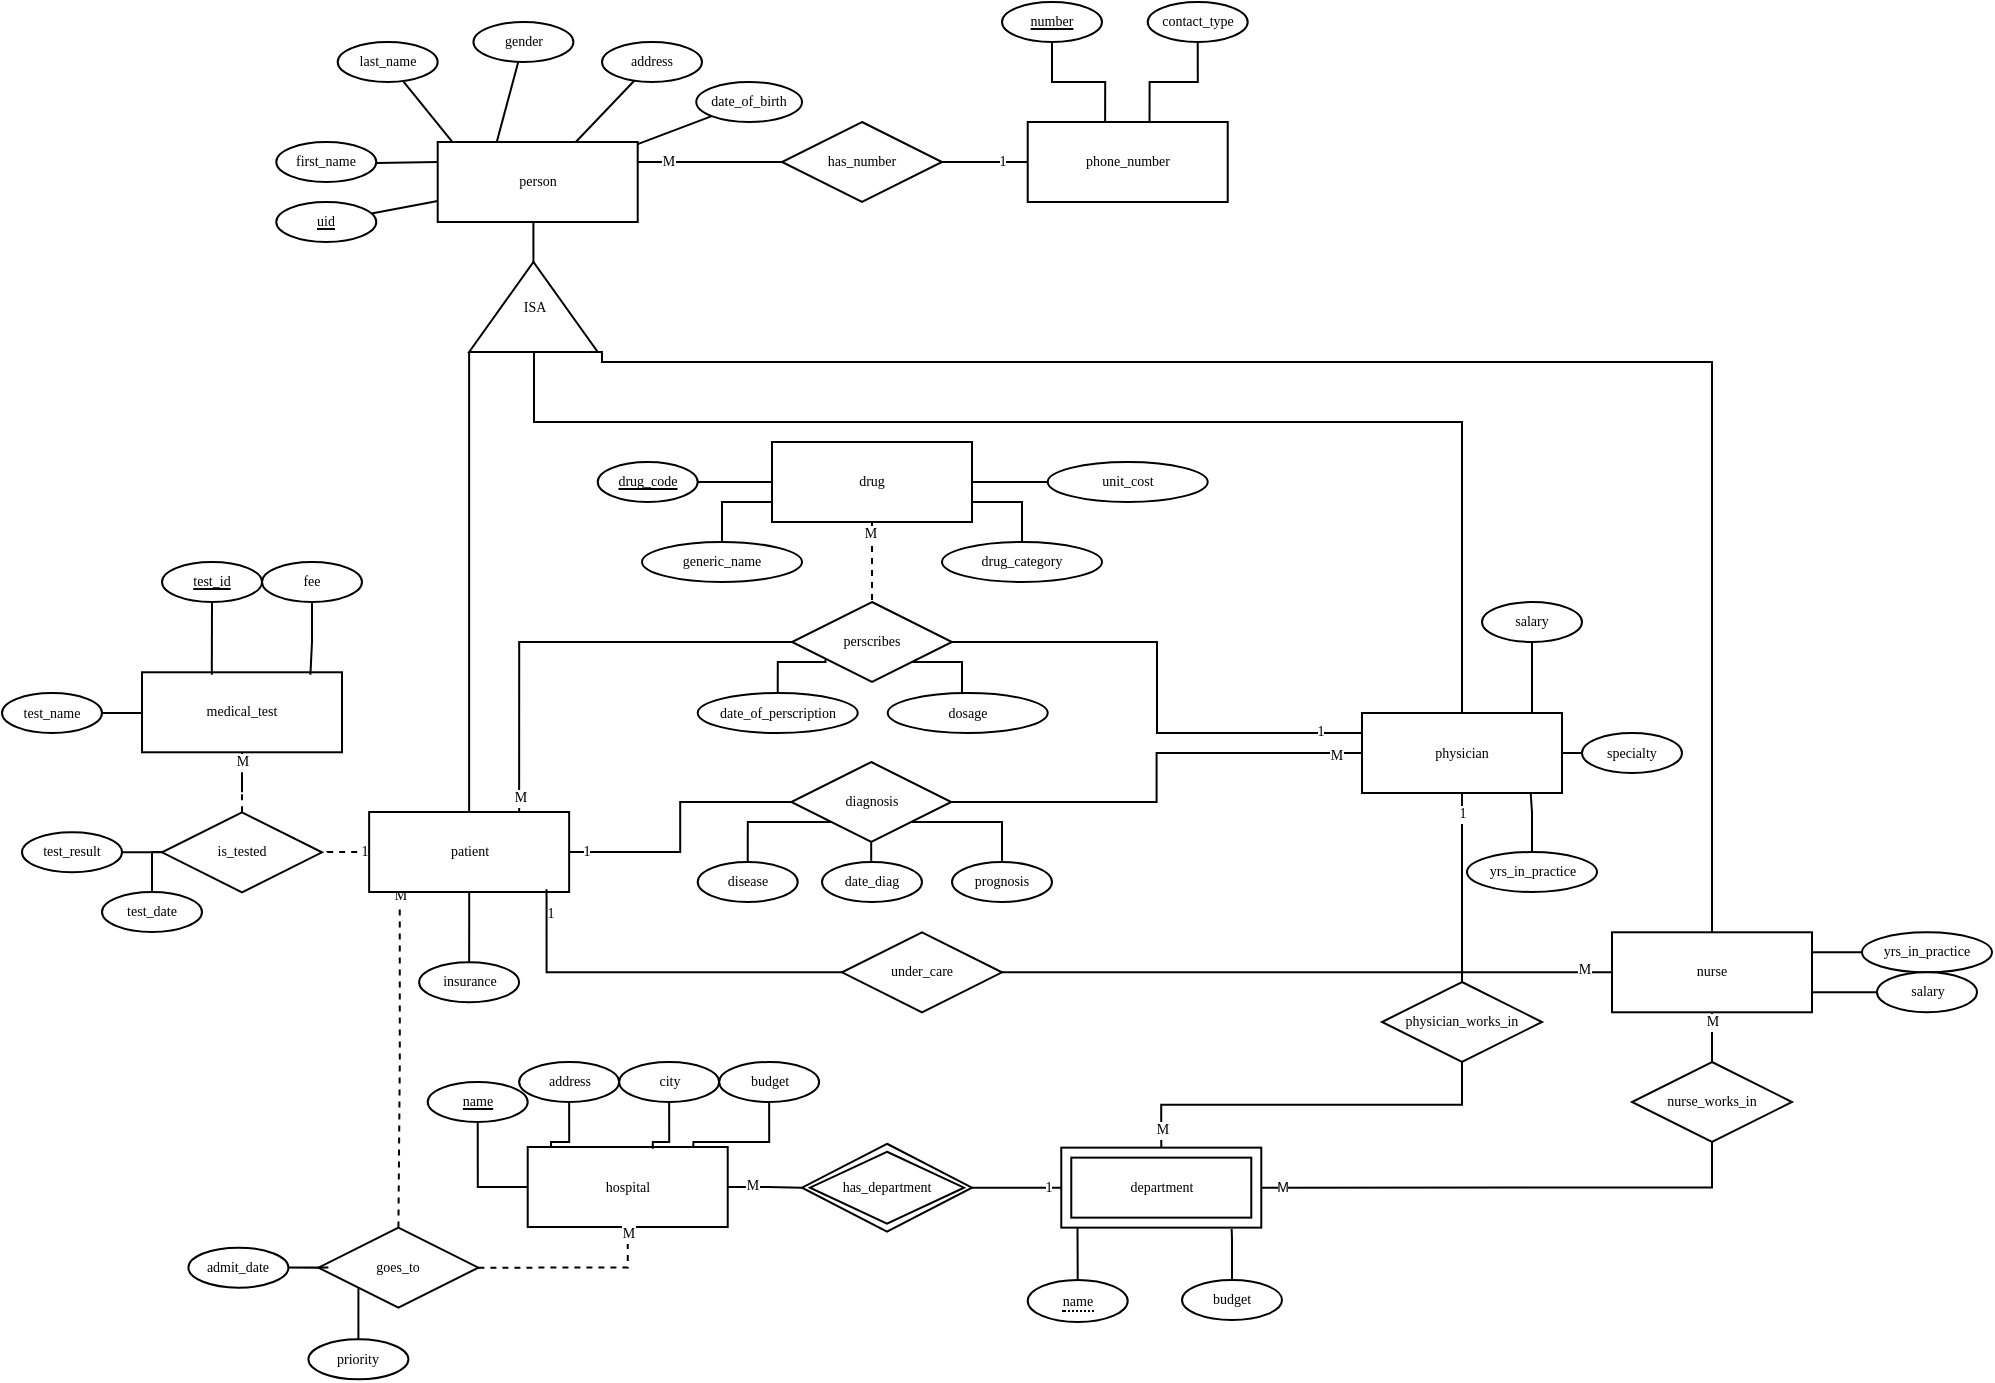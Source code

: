 <mxfile version="26.0.11">
  <diagram name="Page-1" id="0XYR_GX21Qhjts9TqkyV">
    <mxGraphModel dx="710" dy="504" grid="1" gridSize="10" guides="1" tooltips="1" connect="1" arrows="1" fold="1" page="1" pageScale="1" pageWidth="850" pageHeight="1100" math="0" shadow="0">
      <root>
        <mxCell id="0" />
        <mxCell id="1" parent="0" />
        <mxCell id="vOTe-QLmusaoE5qEw0vW-58" style="shape=connector;rounded=0;orthogonalLoop=1;jettySize=auto;html=1;strokeColor=default;align=center;verticalAlign=top;fontFamily=Verdana;fontSize=7;fontColor=default;labelBackgroundColor=default;startFill=0;endArrow=none;" parent="1" source="vOTe-QLmusaoE5qEw0vW-36" target="vOTe-QLmusaoE5qEw0vW-57" edge="1">
          <mxGeometry relative="1" as="geometry" />
        </mxCell>
        <mxCell id="vOTe-QLmusaoE5qEw0vW-36" value="person" style="whiteSpace=wrap;html=1;align=center;fontFamily=Verdana;fontSize=7;fontColor=default;labelBackgroundColor=default;" parent="1" vertex="1">
          <mxGeometry x="317.85" y="200" width="100" height="40" as="geometry" />
        </mxCell>
        <mxCell id="vOTe-QLmusaoE5qEw0vW-79" style="edgeStyle=orthogonalEdgeStyle;shape=connector;rounded=0;orthogonalLoop=1;jettySize=auto;html=1;strokeColor=default;align=center;verticalAlign=top;fontFamily=Verdana;fontSize=7;fontColor=default;labelBackgroundColor=default;startFill=0;endArrow=none;" parent="1" source="vOTe-QLmusaoE5qEw0vW-38" target="vOTe-QLmusaoE5qEw0vW-78" edge="1">
          <mxGeometry relative="1" as="geometry" />
        </mxCell>
        <mxCell id="9Wn79j_09oTSSWoXO-Nu-41" style="edgeStyle=orthogonalEdgeStyle;shape=connector;rounded=0;orthogonalLoop=1;jettySize=auto;html=1;exitX=0.153;exitY=0.918;exitDx=0;exitDy=0;strokeColor=default;align=center;verticalAlign=top;fontFamily=Verdana;fontSize=7;fontColor=default;labelBackgroundColor=default;startFill=0;endArrow=none;entryX=0.5;entryY=0;entryDx=0;entryDy=0;dashed=1;exitPerimeter=0;" parent="1" source="vOTe-QLmusaoE5qEw0vW-38" target="9Wn79j_09oTSSWoXO-Nu-43" edge="1">
          <mxGeometry relative="1" as="geometry">
            <mxPoint x="221.07" y="761.0" as="targetPoint" />
          </mxGeometry>
        </mxCell>
        <mxCell id="9Wn79j_09oTSSWoXO-Nu-50" value="M" style="edgeLabel;html=1;align=center;verticalAlign=middle;resizable=0;points=[];fontFamily=Verdana;fontSize=7;fontColor=default;labelBackgroundColor=default;" parent="9Wn79j_09oTSSWoXO-Nu-41" vertex="1" connectable="0">
          <mxGeometry x="-0.935" relative="1" as="geometry">
            <mxPoint as="offset" />
          </mxGeometry>
        </mxCell>
        <mxCell id="9Wn79j_09oTSSWoXO-Nu-54" style="edgeStyle=orthogonalEdgeStyle;shape=connector;rounded=0;orthogonalLoop=1;jettySize=auto;html=1;entryX=0;entryY=0.5;entryDx=0;entryDy=0;strokeColor=default;align=center;verticalAlign=top;fontFamily=Verdana;fontSize=7;fontColor=default;labelBackgroundColor=default;startFill=0;endArrow=none;" parent="1" source="vOTe-QLmusaoE5qEw0vW-38" target="9Wn79j_09oTSSWoXO-Nu-53" edge="1">
          <mxGeometry relative="1" as="geometry" />
        </mxCell>
        <mxCell id="9Wn79j_09oTSSWoXO-Nu-57" value="1" style="edgeLabel;html=1;align=center;verticalAlign=middle;resizable=0;points=[];fontFamily=Verdana;fontSize=7;fontColor=default;labelBackgroundColor=default;" parent="9Wn79j_09oTSSWoXO-Nu-54" vertex="1" connectable="0">
          <mxGeometry x="-0.877" relative="1" as="geometry">
            <mxPoint as="offset" />
          </mxGeometry>
        </mxCell>
        <mxCell id="deMmKMZbdTNqM2CD1op9-8" style="edgeStyle=orthogonalEdgeStyle;shape=connector;rounded=0;orthogonalLoop=1;jettySize=auto;html=1;exitX=0;exitY=0.5;exitDx=0;exitDy=0;strokeColor=default;align=center;verticalAlign=top;fontFamily=Verdana;fontSize=7;fontColor=default;labelBackgroundColor=default;startFill=0;endArrow=none;entryX=1.032;entryY=0.525;entryDx=0;entryDy=0;entryPerimeter=0;dashed=1;" parent="1" source="vOTe-QLmusaoE5qEw0vW-38" target="deMmKMZbdTNqM2CD1op9-9" edge="1">
          <mxGeometry relative="1" as="geometry">
            <mxPoint x="106.07" y="454.905" as="targetPoint" />
          </mxGeometry>
        </mxCell>
        <mxCell id="deMmKMZbdTNqM2CD1op9-12" value="1" style="edgeLabel;html=1;align=center;verticalAlign=middle;resizable=0;points=[];fontFamily=Verdana;fontSize=7;fontColor=default;labelBackgroundColor=default;" parent="deMmKMZbdTNqM2CD1op9-8" vertex="1" connectable="0">
          <mxGeometry x="-0.772" relative="1" as="geometry">
            <mxPoint as="offset" />
          </mxGeometry>
        </mxCell>
        <mxCell id="deMmKMZbdTNqM2CD1op9-21" style="edgeStyle=orthogonalEdgeStyle;shape=connector;rounded=0;orthogonalLoop=1;jettySize=auto;html=1;exitX=0.75;exitY=0;exitDx=0;exitDy=0;entryX=0;entryY=0.5;entryDx=0;entryDy=0;strokeColor=default;align=center;verticalAlign=top;fontFamily=Verdana;fontSize=7;fontColor=default;labelBackgroundColor=default;startFill=0;endArrow=none;" parent="1" source="vOTe-QLmusaoE5qEw0vW-38" target="deMmKMZbdTNqM2CD1op9-19" edge="1">
          <mxGeometry relative="1" as="geometry" />
        </mxCell>
        <mxCell id="deMmKMZbdTNqM2CD1op9-22" value="M" style="edgeLabel;html=1;align=center;verticalAlign=middle;resizable=0;points=[];fontFamily=Verdana;fontSize=7;fontColor=default;labelBackgroundColor=default;" parent="deMmKMZbdTNqM2CD1op9-21" vertex="1" connectable="0">
          <mxGeometry x="-0.934" relative="1" as="geometry">
            <mxPoint as="offset" />
          </mxGeometry>
        </mxCell>
        <mxCell id="vOTe-QLmusaoE5qEw0vW-38" value="patient" style="whiteSpace=wrap;html=1;align=center;strokeColor=default;verticalAlign=middle;fontFamily=Verdana;fontSize=7;fontColor=default;labelBackgroundColor=default;fillColor=default;" parent="1" vertex="1">
          <mxGeometry x="283.57" y="535.0" width="100" height="40" as="geometry" />
        </mxCell>
        <mxCell id="9Wn79j_09oTSSWoXO-Nu-33" style="edgeStyle=orthogonalEdgeStyle;shape=connector;rounded=0;orthogonalLoop=1;jettySize=auto;html=1;exitX=0.5;exitY=1;exitDx=0;exitDy=0;strokeColor=default;align=center;verticalAlign=top;fontFamily=Verdana;fontSize=7;fontColor=default;labelBackgroundColor=default;startFill=0;endArrow=none;entryX=0.5;entryY=0;entryDx=0;entryDy=0;" parent="1" source="vOTe-QLmusaoE5qEw0vW-39" target="9Wn79j_09oTSSWoXO-Nu-34" edge="1">
          <mxGeometry relative="1" as="geometry">
            <mxPoint x="882.5" y="530.616" as="targetPoint" />
          </mxGeometry>
        </mxCell>
        <mxCell id="9Wn79j_09oTSSWoXO-Nu-39" value="M" style="edgeLabel;html=1;align=center;verticalAlign=middle;resizable=0;points=[];fontFamily=Verdana;fontSize=7;fontColor=default;labelBackgroundColor=default;" parent="9Wn79j_09oTSSWoXO-Nu-33" vertex="1" connectable="0">
          <mxGeometry x="-0.733" y="2" relative="1" as="geometry">
            <mxPoint x="-2" y="1" as="offset" />
          </mxGeometry>
        </mxCell>
        <mxCell id="vOTe-QLmusaoE5qEw0vW-39" value="nurse" style="whiteSpace=wrap;html=1;align=center;strokeColor=default;verticalAlign=middle;fontFamily=Verdana;fontSize=7;fontColor=default;labelBackgroundColor=default;fillColor=default;" parent="1" vertex="1">
          <mxGeometry x="905" y="595.14" width="100" height="40" as="geometry" />
        </mxCell>
        <mxCell id="vOTe-QLmusaoE5qEw0vW-81" style="edgeStyle=orthogonalEdgeStyle;shape=connector;rounded=0;orthogonalLoop=1;jettySize=auto;html=1;strokeColor=default;align=center;verticalAlign=top;fontFamily=Verdana;fontSize=7;fontColor=default;labelBackgroundColor=default;startFill=0;endArrow=none;" parent="1" source="vOTe-QLmusaoE5qEw0vW-40" target="vOTe-QLmusaoE5qEw0vW-80" edge="1">
          <mxGeometry relative="1" as="geometry" />
        </mxCell>
        <mxCell id="9Wn79j_09oTSSWoXO-Nu-27" style="edgeStyle=orthogonalEdgeStyle;shape=connector;rounded=0;orthogonalLoop=1;jettySize=auto;html=1;entryX=0.5;entryY=0;entryDx=0;entryDy=0;strokeColor=default;align=center;verticalAlign=top;fontFamily=Verdana;fontSize=7;fontColor=default;labelBackgroundColor=default;startFill=0;endArrow=none;" parent="1" source="vOTe-QLmusaoE5qEw0vW-40" target="9Wn79j_09oTSSWoXO-Nu-26" edge="1">
          <mxGeometry relative="1" as="geometry" />
        </mxCell>
        <mxCell id="9Wn79j_09oTSSWoXO-Nu-30" value="1" style="edgeLabel;html=1;align=center;verticalAlign=middle;resizable=0;points=[];fontFamily=Verdana;fontSize=7;fontColor=default;labelBackgroundColor=default;" parent="9Wn79j_09oTSSWoXO-Nu-27" vertex="1" connectable="0">
          <mxGeometry x="-0.726" y="1" relative="1" as="geometry">
            <mxPoint x="-1" y="-3" as="offset" />
          </mxGeometry>
        </mxCell>
        <mxCell id="deMmKMZbdTNqM2CD1op9-20" style="edgeStyle=orthogonalEdgeStyle;shape=connector;rounded=0;orthogonalLoop=1;jettySize=auto;html=1;exitX=0;exitY=0.25;exitDx=0;exitDy=0;entryX=1;entryY=0.5;entryDx=0;entryDy=0;strokeColor=default;align=center;verticalAlign=top;fontFamily=Verdana;fontSize=7;fontColor=default;labelBackgroundColor=default;startFill=0;endArrow=none;" parent="1" source="vOTe-QLmusaoE5qEw0vW-40" target="deMmKMZbdTNqM2CD1op9-19" edge="1">
          <mxGeometry relative="1" as="geometry" />
        </mxCell>
        <mxCell id="deMmKMZbdTNqM2CD1op9-23" value="1" style="edgeLabel;html=1;align=center;verticalAlign=middle;resizable=0;points=[];fontFamily=Verdana;fontSize=7;fontColor=default;labelBackgroundColor=default;" parent="deMmKMZbdTNqM2CD1op9-20" vertex="1" connectable="0">
          <mxGeometry x="-0.833" y="-1" relative="1" as="geometry">
            <mxPoint as="offset" />
          </mxGeometry>
        </mxCell>
        <mxCell id="YlcecKdmRjpHt5p4q1v1-6" style="edgeStyle=orthogonalEdgeStyle;shape=connector;rounded=0;orthogonalLoop=1;jettySize=auto;html=1;exitX=0.75;exitY=0;exitDx=0;exitDy=0;entryX=0.5;entryY=1;entryDx=0;entryDy=0;strokeColor=default;align=center;verticalAlign=top;fontFamily=Verdana;fontSize=7;fontColor=default;labelBackgroundColor=default;startFill=0;endArrow=none;" parent="1" source="vOTe-QLmusaoE5qEw0vW-40" target="vOTe-QLmusaoE5qEw0vW-86" edge="1">
          <mxGeometry relative="1" as="geometry" />
        </mxCell>
        <mxCell id="vOTe-QLmusaoE5qEw0vW-40" value="physician" style="whiteSpace=wrap;html=1;align=center;strokeColor=default;verticalAlign=middle;fontFamily=Verdana;fontSize=7;fontColor=default;labelBackgroundColor=default;fillColor=default;" parent="1" vertex="1">
          <mxGeometry x="780" y="485.5" width="100" height="40" as="geometry" />
        </mxCell>
        <mxCell id="vOTe-QLmusaoE5qEw0vW-41" value="ISA" style="verticalLabelPosition=middle;verticalAlign=middle;html=1;shape=mxgraph.basic.acute_triangle;dx=0.5;strokeColor=default;align=center;fontFamily=Verdana;fontSize=7;fontColor=default;labelBackgroundColor=default;fillColor=default;labelPosition=center;" parent="1" vertex="1">
          <mxGeometry x="333.57" y="260" width="64.29" height="45" as="geometry" />
        </mxCell>
        <mxCell id="vOTe-QLmusaoE5qEw0vW-42" style="edgeStyle=orthogonalEdgeStyle;shape=connector;rounded=0;orthogonalLoop=1;jettySize=auto;html=1;exitX=0.5;exitY=0;exitDx=0;exitDy=0;entryX=1;entryY=1;entryDx=0;entryDy=0;entryPerimeter=0;strokeColor=default;align=center;verticalAlign=top;fontFamily=Verdana;fontSize=7;fontColor=default;labelBackgroundColor=default;startFill=0;endArrow=none;" parent="1" source="vOTe-QLmusaoE5qEw0vW-39" target="vOTe-QLmusaoE5qEw0vW-41" edge="1">
          <mxGeometry relative="1" as="geometry">
            <Array as="points">
              <mxPoint x="955" y="310" />
              <mxPoint x="400" y="310" />
              <mxPoint x="400" y="305" />
            </Array>
          </mxGeometry>
        </mxCell>
        <mxCell id="vOTe-QLmusaoE5qEw0vW-43" style="edgeStyle=orthogonalEdgeStyle;shape=connector;rounded=0;orthogonalLoop=1;jettySize=auto;html=1;exitX=0.5;exitY=0;exitDx=0;exitDy=0;strokeColor=default;align=center;verticalAlign=top;fontFamily=Verdana;fontSize=7;fontColor=default;labelBackgroundColor=default;startFill=0;endArrow=none;entryX=0;entryY=1;entryDx=0;entryDy=0;entryPerimeter=0;" parent="1" source="vOTe-QLmusaoE5qEw0vW-38" target="vOTe-QLmusaoE5qEw0vW-41" edge="1">
          <mxGeometry relative="1" as="geometry" />
        </mxCell>
        <mxCell id="vOTe-QLmusaoE5qEw0vW-44" style="edgeStyle=orthogonalEdgeStyle;shape=connector;rounded=0;orthogonalLoop=1;jettySize=auto;html=1;exitX=0.5;exitY=0;exitDx=0;exitDy=0;entryX=0.5;entryY=1;entryDx=0;entryDy=0;entryPerimeter=0;strokeColor=default;align=center;verticalAlign=top;fontFamily=Verdana;fontSize=7;fontColor=default;labelBackgroundColor=default;startFill=0;endArrow=none;" parent="1" source="vOTe-QLmusaoE5qEw0vW-40" target="vOTe-QLmusaoE5qEw0vW-41" edge="1">
          <mxGeometry relative="1" as="geometry">
            <Array as="points">
              <mxPoint x="830" y="340" />
              <mxPoint x="366" y="340" />
              <mxPoint x="366" y="305" />
            </Array>
          </mxGeometry>
        </mxCell>
        <mxCell id="vOTe-QLmusaoE5qEw0vW-45" style="edgeStyle=orthogonalEdgeStyle;shape=connector;rounded=0;orthogonalLoop=1;jettySize=auto;html=1;exitX=0.5;exitY=1;exitDx=0;exitDy=0;entryX=0;entryY=0;entryDx=32.145;entryDy=0;entryPerimeter=0;strokeColor=default;align=center;verticalAlign=top;fontFamily=Verdana;fontSize=7;fontColor=default;labelBackgroundColor=default;startFill=0;endArrow=none;" parent="1" source="vOTe-QLmusaoE5qEw0vW-36" target="vOTe-QLmusaoE5qEw0vW-41" edge="1">
          <mxGeometry relative="1" as="geometry" />
        </mxCell>
        <mxCell id="vOTe-QLmusaoE5qEw0vW-49" style="shape=connector;rounded=0;orthogonalLoop=1;jettySize=auto;html=1;strokeColor=default;align=center;verticalAlign=top;fontFamily=Verdana;fontSize=7;fontColor=default;labelBackgroundColor=default;startFill=0;endArrow=none;endSize=6;startSize=6;jumpSize=6;shadow=0;" parent="1" source="vOTe-QLmusaoE5qEw0vW-46" target="vOTe-QLmusaoE5qEw0vW-36" edge="1">
          <mxGeometry relative="1" as="geometry" />
        </mxCell>
        <mxCell id="vOTe-QLmusaoE5qEw0vW-46" value="uid" style="ellipse;whiteSpace=wrap;html=1;align=center;fontStyle=4;strokeColor=default;verticalAlign=middle;fontFamily=Verdana;fontSize=7;fontColor=default;labelBackgroundColor=default;fillColor=default;" parent="1" vertex="1">
          <mxGeometry x="237.14" y="230" width="50" height="20" as="geometry" />
        </mxCell>
        <mxCell id="vOTe-QLmusaoE5qEw0vW-62" style="shape=connector;rounded=0;orthogonalLoop=1;jettySize=auto;html=1;entryX=0;entryY=0.25;entryDx=0;entryDy=0;strokeColor=default;align=center;verticalAlign=top;fontFamily=Verdana;fontSize=7;fontColor=default;labelBackgroundColor=default;startFill=0;endArrow=none;" parent="1" source="vOTe-QLmusaoE5qEw0vW-53" target="vOTe-QLmusaoE5qEw0vW-36" edge="1">
          <mxGeometry relative="1" as="geometry" />
        </mxCell>
        <mxCell id="vOTe-QLmusaoE5qEw0vW-53" value="first_name" style="ellipse;whiteSpace=wrap;html=1;align=center;strokeColor=default;verticalAlign=middle;fontFamily=Verdana;fontSize=7;fontColor=default;labelBackgroundColor=default;fillColor=default;" parent="1" vertex="1">
          <mxGeometry x="237.14" y="200" width="50" height="20" as="geometry" />
        </mxCell>
        <mxCell id="vOTe-QLmusaoE5qEw0vW-54" value="last_name&lt;span style=&quot;color: rgba(0, 0, 0, 0); font-family: monospace; font-size: 0px; text-align: start; text-wrap-mode: nowrap; background-color: rgb(251, 251, 251);&quot;&gt;%3CmxGraphModel%3E%3Croot%3E%3CmxCell%20id%3D%220%22%2F%3E%3CmxCell%20id%3D%221%22%20parent%3D%220%22%2F%3E%3CmxCell%20id%3D%222%22%20value%3D%22first_name%22%20style%3D%22ellipse%3BwhiteSpace%3Dwrap%3Bhtml%3D1%3Balign%3Dcenter%3BstrokeColor%3Ddefault%3BverticalAlign%3Dmiddle%3BfontFamily%3DVerdana%3BfontSize%3D7%3BfontColor%3Ddefault%3BlabelBackgroundColor%3Ddefault%3BfillColor%3Ddefault%3B%22%20vertex%3D%221%22%20parent%3D%221%22%3E%3CmxGeometry%20x%3D%22180%22%20y%3D%22210%22%20width%3D%2250%22%20height%3D%2220%22%20as%3D%22geometry%22%2F%3E%3C%2FmxCell%3E%3C%2Froot%3E%3C%2FmxGraphModel%3E&lt;/span&gt;" style="ellipse;whiteSpace=wrap;html=1;align=center;strokeColor=default;verticalAlign=middle;fontFamily=Verdana;fontSize=7;fontColor=default;labelBackgroundColor=default;fillColor=default;" parent="1" vertex="1">
          <mxGeometry x="267.85" y="150" width="50" height="20" as="geometry" />
        </mxCell>
        <mxCell id="vOTe-QLmusaoE5qEw0vW-55" value="gender" style="ellipse;whiteSpace=wrap;html=1;align=center;strokeColor=default;verticalAlign=middle;fontFamily=Verdana;fontSize=7;fontColor=default;labelBackgroundColor=default;fillColor=default;" parent="1" vertex="1">
          <mxGeometry x="335.71" y="140" width="50" height="20" as="geometry" />
        </mxCell>
        <mxCell id="vOTe-QLmusaoE5qEw0vW-59" style="shape=connector;rounded=0;orthogonalLoop=1;jettySize=auto;html=1;strokeColor=default;align=center;verticalAlign=top;fontFamily=Verdana;fontSize=7;fontColor=default;labelBackgroundColor=default;startFill=0;endArrow=none;" parent="1" source="vOTe-QLmusaoE5qEw0vW-56" target="vOTe-QLmusaoE5qEw0vW-36" edge="1">
          <mxGeometry relative="1" as="geometry" />
        </mxCell>
        <mxCell id="vOTe-QLmusaoE5qEw0vW-56" value="address" style="ellipse;whiteSpace=wrap;html=1;align=center;strokeColor=default;verticalAlign=middle;fontFamily=Verdana;fontSize=7;fontColor=default;labelBackgroundColor=default;fillColor=default;" parent="1" vertex="1">
          <mxGeometry x="400" y="150" width="50" height="20" as="geometry" />
        </mxCell>
        <mxCell id="vOTe-QLmusaoE5qEw0vW-57" value="date_of_birth" style="ellipse;whiteSpace=wrap;html=1;align=center;strokeColor=default;verticalAlign=middle;fontFamily=Verdana;fontSize=7;fontColor=default;labelBackgroundColor=default;fillColor=default;" parent="1" vertex="1">
          <mxGeometry x="447.14" y="170" width="52.86" height="20" as="geometry" />
        </mxCell>
        <mxCell id="vOTe-QLmusaoE5qEw0vW-60" style="shape=connector;rounded=0;orthogonalLoop=1;jettySize=auto;html=1;entryX=0.295;entryY=0.004;entryDx=0;entryDy=0;entryPerimeter=0;strokeColor=default;align=center;verticalAlign=top;fontFamily=Verdana;fontSize=7;fontColor=default;labelBackgroundColor=default;startFill=0;endArrow=none;" parent="1" source="vOTe-QLmusaoE5qEw0vW-55" target="vOTe-QLmusaoE5qEw0vW-36" edge="1">
          <mxGeometry relative="1" as="geometry" />
        </mxCell>
        <mxCell id="vOTe-QLmusaoE5qEw0vW-61" style="shape=connector;rounded=0;orthogonalLoop=1;jettySize=auto;html=1;entryX=0.071;entryY=-0.008;entryDx=0;entryDy=0;entryPerimeter=0;strokeColor=default;align=center;verticalAlign=top;fontFamily=Verdana;fontSize=7;fontColor=default;labelBackgroundColor=default;startFill=0;endArrow=none;" parent="1" source="vOTe-QLmusaoE5qEw0vW-54" target="vOTe-QLmusaoE5qEw0vW-36" edge="1">
          <mxGeometry relative="1" as="geometry" />
        </mxCell>
        <mxCell id="vOTe-QLmusaoE5qEw0vW-63" style="edgeStyle=orthogonalEdgeStyle;shape=connector;rounded=0;orthogonalLoop=1;jettySize=auto;html=1;exitX=0.5;exitY=1;exitDx=0;exitDy=0;strokeColor=default;align=center;verticalAlign=top;fontFamily=Verdana;fontSize=7;fontColor=default;labelBackgroundColor=default;startFill=0;endArrow=none;" parent="1" source="vOTe-QLmusaoE5qEw0vW-53" target="vOTe-QLmusaoE5qEw0vW-53" edge="1">
          <mxGeometry relative="1" as="geometry" />
        </mxCell>
        <mxCell id="vOTe-QLmusaoE5qEw0vW-68" style="edgeStyle=orthogonalEdgeStyle;shape=connector;rounded=0;orthogonalLoop=1;jettySize=auto;html=1;entryX=1;entryY=0.25;entryDx=0;entryDy=0;strokeColor=default;align=center;verticalAlign=top;fontFamily=Verdana;fontSize=7;fontColor=default;labelBackgroundColor=default;startFill=0;endArrow=none;exitX=0;exitY=0.5;exitDx=0;exitDy=0;" parent="1" source="9Wn79j_09oTSSWoXO-Nu-76" target="vOTe-QLmusaoE5qEw0vW-36" edge="1">
          <mxGeometry relative="1" as="geometry">
            <mxPoint x="477.14" y="320" as="sourcePoint" />
          </mxGeometry>
        </mxCell>
        <mxCell id="vOTe-QLmusaoE5qEw0vW-70" value="M" style="edgeLabel;html=1;align=center;verticalAlign=middle;resizable=0;points=[];strokeColor=default;fontFamily=Verdana;fontSize=7;fontColor=default;labelBackgroundColor=default;fillColor=default;" parent="vOTe-QLmusaoE5qEw0vW-68" vertex="1" connectable="0">
          <mxGeometry x="0.604" y="-2" relative="1" as="geometry">
            <mxPoint x="1" y="2" as="offset" />
          </mxGeometry>
        </mxCell>
        <mxCell id="vOTe-QLmusaoE5qEw0vW-69" style="edgeStyle=orthogonalEdgeStyle;shape=connector;rounded=0;orthogonalLoop=1;jettySize=auto;html=1;strokeColor=default;align=center;verticalAlign=top;fontFamily=Verdana;fontSize=7;fontColor=default;labelBackgroundColor=default;startFill=0;endArrow=none;exitX=1;exitY=0.5;exitDx=0;exitDy=0;entryX=0;entryY=0.5;entryDx=0;entryDy=0;" parent="1" source="9Wn79j_09oTSSWoXO-Nu-76" target="9Wn79j_09oTSSWoXO-Nu-77" edge="1">
          <mxGeometry relative="1" as="geometry">
            <mxPoint x="542.86" y="220" as="sourcePoint" />
            <mxPoint x="612.86" y="210" as="targetPoint" />
          </mxGeometry>
        </mxCell>
        <mxCell id="vOTe-QLmusaoE5qEw0vW-71" value="1" style="edgeLabel;html=1;align=center;verticalAlign=middle;resizable=0;points=[];strokeColor=default;fontFamily=Verdana;fontSize=7;fontColor=default;labelBackgroundColor=default;fillColor=default;" parent="vOTe-QLmusaoE5qEw0vW-69" vertex="1" connectable="0">
          <mxGeometry x="0.55" y="-2" relative="1" as="geometry">
            <mxPoint x="-3" y="-2" as="offset" />
          </mxGeometry>
        </mxCell>
        <mxCell id="vOTe-QLmusaoE5qEw0vW-75" style="edgeStyle=orthogonalEdgeStyle;shape=connector;rounded=0;orthogonalLoop=1;jettySize=auto;html=1;exitX=0.5;exitY=1;exitDx=0;exitDy=0;entryX=0.387;entryY=0.044;entryDx=0;entryDy=0;entryPerimeter=0;strokeColor=default;align=center;verticalAlign=top;fontFamily=Verdana;fontSize=7;fontColor=default;labelBackgroundColor=default;startFill=0;endArrow=none;" parent="1" source="YlcecKdmRjpHt5p4q1v1-9" target="9Wn79j_09oTSSWoXO-Nu-77" edge="1">
          <mxGeometry relative="1" as="geometry">
            <mxPoint x="650.36" y="186.6" as="targetPoint" />
            <mxPoint x="612.86" y="140" as="sourcePoint" />
          </mxGeometry>
        </mxCell>
        <mxCell id="vOTe-QLmusaoE5qEw0vW-76" value="contact_type" style="ellipse;whiteSpace=wrap;html=1;align=center;strokeColor=default;verticalAlign=middle;fontFamily=Verdana;fontSize=7;fontColor=default;labelBackgroundColor=default;fillColor=default;" parent="1" vertex="1">
          <mxGeometry x="672.86" y="130" width="50" height="20" as="geometry" />
        </mxCell>
        <mxCell id="vOTe-QLmusaoE5qEw0vW-77" style="edgeStyle=orthogonalEdgeStyle;shape=connector;rounded=0;orthogonalLoop=1;jettySize=auto;html=1;entryX=0.609;entryY=0.017;entryDx=0;entryDy=0;entryPerimeter=0;strokeColor=default;align=center;verticalAlign=top;fontFamily=Verdana;fontSize=7;fontColor=default;labelBackgroundColor=default;startFill=0;endArrow=none;" parent="1" source="vOTe-QLmusaoE5qEw0vW-76" target="9Wn79j_09oTSSWoXO-Nu-77" edge="1">
          <mxGeometry relative="1" as="geometry">
            <mxPoint x="673.36" y="186.6" as="targetPoint" />
          </mxGeometry>
        </mxCell>
        <mxCell id="vOTe-QLmusaoE5qEw0vW-78" value="insurance" style="ellipse;whiteSpace=wrap;html=1;align=center;strokeColor=default;verticalAlign=middle;fontFamily=Verdana;fontSize=7;fontColor=default;labelBackgroundColor=default;fillColor=default;" parent="1" vertex="1">
          <mxGeometry x="308.57" y="610.14" width="50" height="20" as="geometry" />
        </mxCell>
        <mxCell id="vOTe-QLmusaoE5qEw0vW-80" value="specialty" style="ellipse;whiteSpace=wrap;html=1;align=center;strokeColor=default;verticalAlign=middle;fontFamily=Verdana;fontSize=7;fontColor=default;labelBackgroundColor=default;fillColor=default;" parent="1" vertex="1">
          <mxGeometry x="890" y="495.5" width="50" height="20" as="geometry" />
        </mxCell>
        <mxCell id="vOTe-QLmusaoE5qEw0vW-82" value="yrs_in_practice" style="ellipse;whiteSpace=wrap;html=1;align=center;strokeColor=default;verticalAlign=middle;fontFamily=Verdana;fontSize=7;fontColor=default;labelBackgroundColor=default;fillColor=default;" parent="1" vertex="1">
          <mxGeometry x="832.5" y="555" width="65" height="20" as="geometry" />
        </mxCell>
        <mxCell id="vOTe-QLmusaoE5qEw0vW-83" style="edgeStyle=orthogonalEdgeStyle;shape=connector;rounded=0;orthogonalLoop=1;jettySize=auto;html=1;entryX=0.843;entryY=0.988;entryDx=0;entryDy=0;entryPerimeter=0;strokeColor=default;align=center;verticalAlign=top;fontFamily=Verdana;fontSize=7;fontColor=default;labelBackgroundColor=default;startFill=0;endArrow=none;" parent="1" source="vOTe-QLmusaoE5qEw0vW-82" target="vOTe-QLmusaoE5qEw0vW-40" edge="1">
          <mxGeometry relative="1" as="geometry" />
        </mxCell>
        <mxCell id="vOTe-QLmusaoE5qEw0vW-84" value="yrs_in_practice" style="ellipse;whiteSpace=wrap;html=1;align=center;strokeColor=default;verticalAlign=middle;fontFamily=Verdana;fontSize=7;fontColor=default;labelBackgroundColor=default;fillColor=default;" parent="1" vertex="1">
          <mxGeometry x="1030" y="595.14" width="65" height="20" as="geometry" />
        </mxCell>
        <mxCell id="vOTe-QLmusaoE5qEw0vW-86" value="salary" style="ellipse;whiteSpace=wrap;html=1;align=center;strokeColor=default;verticalAlign=middle;fontFamily=Verdana;fontSize=7;fontColor=default;labelBackgroundColor=default;fillColor=default;" parent="1" vertex="1">
          <mxGeometry x="840" y="430" width="50" height="20" as="geometry" />
        </mxCell>
        <mxCell id="YlcecKdmRjpHt5p4q1v1-7" style="edgeStyle=orthogonalEdgeStyle;shape=connector;rounded=0;orthogonalLoop=1;jettySize=auto;html=1;entryX=1;entryY=0.75;entryDx=0;entryDy=0;strokeColor=default;align=center;verticalAlign=top;fontFamily=Verdana;fontSize=7;fontColor=default;labelBackgroundColor=default;startFill=0;endArrow=none;" parent="1" source="vOTe-QLmusaoE5qEw0vW-88" target="vOTe-QLmusaoE5qEw0vW-39" edge="1">
          <mxGeometry relative="1" as="geometry" />
        </mxCell>
        <mxCell id="vOTe-QLmusaoE5qEw0vW-88" value="salary" style="ellipse;whiteSpace=wrap;html=1;align=center;strokeColor=default;verticalAlign=middle;fontFamily=Verdana;fontSize=7;fontColor=default;labelBackgroundColor=default;fillColor=default;" parent="1" vertex="1">
          <mxGeometry x="1037.5" y="615.14" width="50" height="20" as="geometry" />
        </mxCell>
        <mxCell id="vOTe-QLmusaoE5qEw0vW-90" value="hospital" style="whiteSpace=wrap;html=1;align=center;strokeColor=default;verticalAlign=middle;fontFamily=Verdana;fontSize=7;fontColor=default;labelBackgroundColor=default;fillColor=default;" parent="1" vertex="1">
          <mxGeometry x="362.86" y="702.5" width="100" height="40" as="geometry" />
        </mxCell>
        <mxCell id="9Wn79j_09oTSSWoXO-Nu-5" style="edgeStyle=orthogonalEdgeStyle;shape=connector;rounded=0;orthogonalLoop=1;jettySize=auto;html=1;entryX=0;entryY=0.5;entryDx=0;entryDy=0;strokeColor=default;align=center;verticalAlign=top;fontFamily=Verdana;fontSize=7;fontColor=default;labelBackgroundColor=default;startFill=0;endArrow=none;" parent="1" source="9Wn79j_09oTSSWoXO-Nu-2" target="vOTe-QLmusaoE5qEw0vW-90" edge="1">
          <mxGeometry relative="1" as="geometry" />
        </mxCell>
        <mxCell id="9Wn79j_09oTSSWoXO-Nu-2" value="name" style="ellipse;whiteSpace=wrap;html=1;align=center;fontStyle=4;strokeColor=default;verticalAlign=middle;fontFamily=Verdana;fontSize=7;fontColor=default;labelBackgroundColor=default;fillColor=default;" parent="1" vertex="1">
          <mxGeometry x="312.86" y="670" width="50" height="20" as="geometry" />
        </mxCell>
        <mxCell id="9Wn79j_09oTSSWoXO-Nu-6" value="address" style="ellipse;whiteSpace=wrap;html=1;align=center;strokeColor=default;verticalAlign=middle;fontFamily=Verdana;fontSize=7;fontColor=default;labelBackgroundColor=default;fillColor=default;" parent="1" vertex="1">
          <mxGeometry x="358.57" y="660" width="50" height="20" as="geometry" />
        </mxCell>
        <mxCell id="9Wn79j_09oTSSWoXO-Nu-10" style="edgeStyle=orthogonalEdgeStyle;shape=connector;rounded=0;orthogonalLoop=1;jettySize=auto;html=1;strokeColor=default;align=center;verticalAlign=top;fontFamily=Verdana;fontSize=7;fontColor=default;labelBackgroundColor=default;startFill=0;endArrow=none;entryX=0.625;entryY=0.022;entryDx=0;entryDy=0;entryPerimeter=0;" parent="1" source="9Wn79j_09oTSSWoXO-Nu-7" target="vOTe-QLmusaoE5qEw0vW-90" edge="1">
          <mxGeometry relative="1" as="geometry">
            <mxPoint x="425" y="700" as="targetPoint" />
          </mxGeometry>
        </mxCell>
        <mxCell id="9Wn79j_09oTSSWoXO-Nu-7" value="city" style="ellipse;whiteSpace=wrap;html=1;align=center;strokeColor=default;verticalAlign=middle;fontFamily=Verdana;fontSize=7;fontColor=default;labelBackgroundColor=default;fillColor=default;" parent="1" vertex="1">
          <mxGeometry x="408.57" y="660" width="50" height="20" as="geometry" />
        </mxCell>
        <mxCell id="9Wn79j_09oTSSWoXO-Nu-8" value="budget" style="ellipse;whiteSpace=wrap;html=1;align=center;strokeColor=default;verticalAlign=middle;fontFamily=Verdana;fontSize=7;fontColor=default;labelBackgroundColor=default;fillColor=default;" parent="1" vertex="1">
          <mxGeometry x="458.57" y="660" width="50" height="20" as="geometry" />
        </mxCell>
        <mxCell id="9Wn79j_09oTSSWoXO-Nu-9" style="edgeStyle=orthogonalEdgeStyle;shape=connector;rounded=0;orthogonalLoop=1;jettySize=auto;html=1;strokeColor=default;align=center;verticalAlign=top;fontFamily=Verdana;fontSize=7;fontColor=default;labelBackgroundColor=default;startFill=0;endArrow=none;entryX=0.116;entryY=0.002;entryDx=0;entryDy=0;entryPerimeter=0;" parent="1" source="9Wn79j_09oTSSWoXO-Nu-6" target="vOTe-QLmusaoE5qEw0vW-90" edge="1">
          <mxGeometry relative="1" as="geometry">
            <mxPoint x="379.64" y="690" as="targetPoint" />
          </mxGeometry>
        </mxCell>
        <mxCell id="9Wn79j_09oTSSWoXO-Nu-11" style="edgeStyle=orthogonalEdgeStyle;shape=connector;rounded=0;orthogonalLoop=1;jettySize=auto;html=1;entryX=0.828;entryY=0.01;entryDx=0;entryDy=0;entryPerimeter=0;strokeColor=default;align=center;verticalAlign=top;fontFamily=Verdana;fontSize=7;fontColor=default;labelBackgroundColor=default;startFill=0;endArrow=none;" parent="1" source="9Wn79j_09oTSSWoXO-Nu-8" target="vOTe-QLmusaoE5qEw0vW-90" edge="1">
          <mxGeometry relative="1" as="geometry" />
        </mxCell>
        <mxCell id="9Wn79j_09oTSSWoXO-Nu-16" style="edgeStyle=orthogonalEdgeStyle;shape=connector;rounded=0;orthogonalLoop=1;jettySize=auto;html=1;entryX=0;entryY=0.5;entryDx=0;entryDy=0;strokeColor=default;align=center;verticalAlign=top;fontFamily=Verdana;fontSize=7;fontColor=default;labelBackgroundColor=default;startFill=0;endArrow=none;exitX=1;exitY=0.5;exitDx=0;exitDy=0;" parent="1" source="YlcecKdmRjpHt5p4q1v1-19" target="9Wn79j_09oTSSWoXO-Nu-75" edge="1">
          <mxGeometry relative="1" as="geometry">
            <mxPoint x="585" y="720.61" as="sourcePoint" />
          </mxGeometry>
        </mxCell>
        <mxCell id="9Wn79j_09oTSSWoXO-Nu-17" value="1" style="edgeLabel;html=1;align=center;verticalAlign=middle;resizable=0;points=[];fontFamily=Verdana;fontSize=7;fontColor=default;labelBackgroundColor=default;" parent="9Wn79j_09oTSSWoXO-Nu-16" vertex="1" connectable="0">
          <mxGeometry x="0.71" relative="1" as="geometry">
            <mxPoint as="offset" />
          </mxGeometry>
        </mxCell>
        <mxCell id="9Wn79j_09oTSSWoXO-Nu-15" style="edgeStyle=orthogonalEdgeStyle;shape=connector;rounded=0;orthogonalLoop=1;jettySize=auto;html=1;entryX=0;entryY=0.5;entryDx=0;entryDy=0;strokeColor=default;align=center;verticalAlign=top;fontFamily=Verdana;fontSize=7;fontColor=default;labelBackgroundColor=default;startFill=0;endArrow=none;" parent="1" source="vOTe-QLmusaoE5qEw0vW-90" target="YlcecKdmRjpHt5p4q1v1-19" edge="1">
          <mxGeometry relative="1" as="geometry">
            <mxPoint x="507.08" y="721.77" as="targetPoint" />
          </mxGeometry>
        </mxCell>
        <mxCell id="9Wn79j_09oTSSWoXO-Nu-18" value="M" style="edgeLabel;html=1;align=center;verticalAlign=middle;resizable=0;points=[];fontFamily=Verdana;fontSize=7;fontColor=default;labelBackgroundColor=default;" parent="9Wn79j_09oTSSWoXO-Nu-15" vertex="1" connectable="0">
          <mxGeometry x="-0.379" y="1" relative="1" as="geometry">
            <mxPoint as="offset" />
          </mxGeometry>
        </mxCell>
        <mxCell id="9Wn79j_09oTSSWoXO-Nu-23" style="edgeStyle=orthogonalEdgeStyle;shape=connector;rounded=0;orthogonalLoop=1;jettySize=auto;html=1;entryX=0.081;entryY=0.96;entryDx=0;entryDy=0;strokeColor=default;align=center;verticalAlign=top;fontFamily=Verdana;fontSize=7;fontColor=default;labelBackgroundColor=default;startFill=0;endArrow=none;exitX=0.5;exitY=0;exitDx=0;exitDy=0;entryPerimeter=0;" parent="1" source="9Wn79j_09oTSSWoXO-Nu-74" target="9Wn79j_09oTSSWoXO-Nu-75" edge="1">
          <mxGeometry relative="1" as="geometry">
            <mxPoint x="629.64" y="658.11" as="sourcePoint" />
          </mxGeometry>
        </mxCell>
        <mxCell id="9Wn79j_09oTSSWoXO-Nu-25" style="edgeStyle=orthogonalEdgeStyle;shape=connector;rounded=0;orthogonalLoop=1;jettySize=auto;html=1;strokeColor=default;align=center;verticalAlign=top;fontFamily=Verdana;fontSize=7;fontColor=default;labelBackgroundColor=default;startFill=0;endArrow=none;entryX=0.852;entryY=1.016;entryDx=0;entryDy=0;entryPerimeter=0;" parent="1" source="9Wn79j_09oTSSWoXO-Nu-24" target="9Wn79j_09oTSSWoXO-Nu-75" edge="1">
          <mxGeometry relative="1" as="geometry" />
        </mxCell>
        <mxCell id="9Wn79j_09oTSSWoXO-Nu-24" value="budget" style="ellipse;whiteSpace=wrap;html=1;align=center;strokeColor=default;verticalAlign=middle;fontFamily=Verdana;fontSize=7;fontColor=default;labelBackgroundColor=default;fillColor=default;" parent="1" vertex="1">
          <mxGeometry x="690" y="769" width="50" height="20" as="geometry" />
        </mxCell>
        <mxCell id="9Wn79j_09oTSSWoXO-Nu-28" style="edgeStyle=orthogonalEdgeStyle;shape=connector;rounded=0;orthogonalLoop=1;jettySize=auto;html=1;entryX=0.5;entryY=0;entryDx=0;entryDy=0;strokeColor=default;align=center;verticalAlign=top;fontFamily=Verdana;fontSize=7;fontColor=default;labelBackgroundColor=default;startFill=0;endArrow=none;exitX=0.5;exitY=1;exitDx=0;exitDy=0;" parent="1" source="9Wn79j_09oTSSWoXO-Nu-26" target="9Wn79j_09oTSSWoXO-Nu-75" edge="1">
          <mxGeometry relative="1" as="geometry" />
        </mxCell>
        <mxCell id="9Wn79j_09oTSSWoXO-Nu-31" value="M" style="edgeLabel;html=1;align=center;verticalAlign=middle;resizable=0;points=[];fontFamily=Verdana;fontSize=7;fontColor=default;labelBackgroundColor=default;" parent="9Wn79j_09oTSSWoXO-Nu-28" vertex="1" connectable="0">
          <mxGeometry x="0.902" y="1" relative="1" as="geometry">
            <mxPoint x="-1" as="offset" />
          </mxGeometry>
        </mxCell>
        <mxCell id="9Wn79j_09oTSSWoXO-Nu-26" value="physician_works_in" style="shape=rhombus;perimeter=rhombusPerimeter;whiteSpace=wrap;html=1;align=center;fontFamily=Verdana;fontSize=7;fontColor=default;labelBackgroundColor=default;" parent="1" vertex="1">
          <mxGeometry x="790" y="620" width="80" height="40" as="geometry" />
        </mxCell>
        <mxCell id="9Wn79j_09oTSSWoXO-Nu-32" style="edgeStyle=orthogonalEdgeStyle;shape=connector;rounded=0;orthogonalLoop=1;jettySize=auto;html=1;entryX=1;entryY=0.25;entryDx=0;entryDy=0;strokeColor=default;align=center;verticalAlign=top;fontFamily=Verdana;fontSize=7;fontColor=default;labelBackgroundColor=default;startFill=0;endArrow=none;" parent="1" source="vOTe-QLmusaoE5qEw0vW-84" target="vOTe-QLmusaoE5qEw0vW-39" edge="1">
          <mxGeometry relative="1" as="geometry" />
        </mxCell>
        <mxCell id="YlcecKdmRjpHt5p4q1v1-20" style="edgeStyle=orthogonalEdgeStyle;shape=connector;rounded=0;orthogonalLoop=1;jettySize=auto;html=1;exitX=0.5;exitY=1;exitDx=0;exitDy=0;entryX=1;entryY=0.5;entryDx=0;entryDy=0;strokeColor=default;align=center;verticalAlign=top;fontFamily=Verdana;fontSize=7;fontColor=default;labelBackgroundColor=default;startFill=0;endArrow=none;" parent="1" source="9Wn79j_09oTSSWoXO-Nu-34" target="9Wn79j_09oTSSWoXO-Nu-75" edge="1">
          <mxGeometry relative="1" as="geometry" />
        </mxCell>
        <mxCell id="jNaTNR7GHqcBeBQOv_P--1" value="M" style="edgeLabel;html=1;align=center;verticalAlign=middle;resizable=0;points=[];fontSize=7;" vertex="1" connectable="0" parent="YlcecKdmRjpHt5p4q1v1-20">
          <mxGeometry x="0.832" y="-1" relative="1" as="geometry">
            <mxPoint x="-11" y="1" as="offset" />
          </mxGeometry>
        </mxCell>
        <mxCell id="9Wn79j_09oTSSWoXO-Nu-34" value="nurse_works_in" style="shape=rhombus;perimeter=rhombusPerimeter;whiteSpace=wrap;html=1;align=center;fontFamily=Verdana;fontSize=7;fontColor=default;labelBackgroundColor=default;" parent="1" vertex="1">
          <mxGeometry x="915" y="660" width="80" height="40" as="geometry" />
        </mxCell>
        <mxCell id="9Wn79j_09oTSSWoXO-Nu-45" style="edgeStyle=orthogonalEdgeStyle;shape=connector;rounded=0;orthogonalLoop=1;jettySize=auto;html=1;exitX=1;exitY=0.5;exitDx=0;exitDy=0;entryX=0.5;entryY=1;entryDx=0;entryDy=0;strokeColor=default;align=center;verticalAlign=top;fontFamily=Verdana;fontSize=7;fontColor=default;labelBackgroundColor=default;startFill=0;endArrow=none;dashed=1;" parent="1" source="9Wn79j_09oTSSWoXO-Nu-43" target="vOTe-QLmusaoE5qEw0vW-90" edge="1">
          <mxGeometry relative="1" as="geometry" />
        </mxCell>
        <mxCell id="9Wn79j_09oTSSWoXO-Nu-52" value="M" style="edgeLabel;html=1;align=center;verticalAlign=middle;resizable=0;points=[];fontFamily=Verdana;fontSize=7;fontColor=default;labelBackgroundColor=default;" parent="9Wn79j_09oTSSWoXO-Nu-45" vertex="1" connectable="0">
          <mxGeometry x="0.931" relative="1" as="geometry">
            <mxPoint as="offset" />
          </mxGeometry>
        </mxCell>
        <mxCell id="9Wn79j_09oTSSWoXO-Nu-43" value="goes_to" style="shape=rhombus;perimeter=rhombusPerimeter;whiteSpace=wrap;html=1;align=center;fontFamily=Verdana;fontSize=7;fontColor=default;labelBackgroundColor=default;" parent="1" vertex="1">
          <mxGeometry x="258.21" y="742.82" width="80" height="40" as="geometry" />
        </mxCell>
        <mxCell id="9Wn79j_09oTSSWoXO-Nu-47" style="edgeStyle=orthogonalEdgeStyle;shape=connector;rounded=0;orthogonalLoop=1;jettySize=auto;html=1;entryX=0;entryY=0.5;entryDx=0;entryDy=0;strokeColor=default;align=center;verticalAlign=top;fontFamily=Verdana;fontSize=7;fontColor=default;labelBackgroundColor=default;startFill=0;endArrow=none;" parent="1" source="9Wn79j_09oTSSWoXO-Nu-46" target="9Wn79j_09oTSSWoXO-Nu-43" edge="1">
          <mxGeometry relative="1" as="geometry" />
        </mxCell>
        <mxCell id="9Wn79j_09oTSSWoXO-Nu-46" value="admit_date" style="ellipse;whiteSpace=wrap;html=1;align=center;strokeColor=default;verticalAlign=middle;fontFamily=Verdana;fontSize=7;fontColor=default;labelBackgroundColor=default;fillColor=default;" parent="1" vertex="1">
          <mxGeometry x="193.21" y="752.82" width="50" height="20" as="geometry" />
        </mxCell>
        <mxCell id="9Wn79j_09oTSSWoXO-Nu-49" style="edgeStyle=orthogonalEdgeStyle;shape=connector;rounded=0;orthogonalLoop=1;jettySize=auto;html=1;entryX=0;entryY=1;entryDx=0;entryDy=0;strokeColor=default;align=center;verticalAlign=top;fontFamily=Verdana;fontSize=7;fontColor=default;labelBackgroundColor=default;startFill=0;endArrow=none;" parent="1" source="9Wn79j_09oTSSWoXO-Nu-48" target="9Wn79j_09oTSSWoXO-Nu-43" edge="1">
          <mxGeometry relative="1" as="geometry" />
        </mxCell>
        <mxCell id="9Wn79j_09oTSSWoXO-Nu-48" value="priority" style="ellipse;whiteSpace=wrap;html=1;align=center;strokeColor=default;verticalAlign=middle;fontFamily=Verdana;fontSize=7;fontColor=default;labelBackgroundColor=default;fillColor=default;" parent="1" vertex="1">
          <mxGeometry x="253.21" y="798.68" width="50" height="20" as="geometry" />
        </mxCell>
        <mxCell id="9Wn79j_09oTSSWoXO-Nu-55" style="edgeStyle=orthogonalEdgeStyle;shape=connector;rounded=0;orthogonalLoop=1;jettySize=auto;html=1;entryX=0;entryY=0.5;entryDx=0;entryDy=0;strokeColor=default;align=center;verticalAlign=top;fontFamily=Verdana;fontSize=7;fontColor=default;labelBackgroundColor=default;startFill=0;endArrow=none;" parent="1" source="9Wn79j_09oTSSWoXO-Nu-53" target="vOTe-QLmusaoE5qEw0vW-40" edge="1">
          <mxGeometry relative="1" as="geometry" />
        </mxCell>
        <mxCell id="9Wn79j_09oTSSWoXO-Nu-56" value="M" style="edgeLabel;html=1;align=center;verticalAlign=middle;resizable=0;points=[];fontFamily=Verdana;fontSize=7;fontColor=default;labelBackgroundColor=default;" parent="9Wn79j_09oTSSWoXO-Nu-55" vertex="1" connectable="0">
          <mxGeometry x="0.883" y="-1" relative="1" as="geometry">
            <mxPoint as="offset" />
          </mxGeometry>
        </mxCell>
        <mxCell id="9Wn79j_09oTSSWoXO-Nu-62" style="edgeStyle=orthogonalEdgeStyle;shape=connector;rounded=0;orthogonalLoop=1;jettySize=auto;html=1;strokeColor=default;align=center;verticalAlign=top;fontFamily=Verdana;fontSize=7;fontColor=default;labelBackgroundColor=default;startFill=0;endArrow=none;" parent="1" source="9Wn79j_09oTSSWoXO-Nu-53" target="9Wn79j_09oTSSWoXO-Nu-60" edge="1">
          <mxGeometry relative="1" as="geometry" />
        </mxCell>
        <mxCell id="9Wn79j_09oTSSWoXO-Nu-63" style="edgeStyle=orthogonalEdgeStyle;shape=connector;rounded=0;orthogonalLoop=1;jettySize=auto;html=1;exitX=1;exitY=1;exitDx=0;exitDy=0;strokeColor=default;align=center;verticalAlign=top;fontFamily=Verdana;fontSize=7;fontColor=default;labelBackgroundColor=default;startFill=0;endArrow=none;" parent="1" source="9Wn79j_09oTSSWoXO-Nu-53" target="9Wn79j_09oTSSWoXO-Nu-61" edge="1">
          <mxGeometry relative="1" as="geometry" />
        </mxCell>
        <mxCell id="9Wn79j_09oTSSWoXO-Nu-53" value="diagnosis" style="shape=rhombus;perimeter=rhombusPerimeter;whiteSpace=wrap;html=1;align=center;fontFamily=Verdana;fontSize=7;fontColor=default;labelBackgroundColor=default;" parent="1" vertex="1">
          <mxGeometry x="494.64" y="510" width="80" height="40" as="geometry" />
        </mxCell>
        <mxCell id="9Wn79j_09oTSSWoXO-Nu-58" value="disease" style="ellipse;whiteSpace=wrap;html=1;align=center;strokeColor=default;verticalAlign=middle;fontFamily=Verdana;fontSize=7;fontColor=default;labelBackgroundColor=default;fillColor=default;" parent="1" vertex="1">
          <mxGeometry x="447.86" y="560" width="50" height="20" as="geometry" />
        </mxCell>
        <mxCell id="9Wn79j_09oTSSWoXO-Nu-59" style="edgeStyle=orthogonalEdgeStyle;shape=connector;rounded=0;orthogonalLoop=1;jettySize=auto;html=1;entryX=0;entryY=1;entryDx=0;entryDy=0;strokeColor=default;align=center;verticalAlign=top;fontFamily=Verdana;fontSize=7;fontColor=default;labelBackgroundColor=default;startFill=0;endArrow=none;" parent="1" source="9Wn79j_09oTSSWoXO-Nu-58" target="9Wn79j_09oTSSWoXO-Nu-53" edge="1">
          <mxGeometry relative="1" as="geometry" />
        </mxCell>
        <mxCell id="9Wn79j_09oTSSWoXO-Nu-60" value="date_diag" style="ellipse;whiteSpace=wrap;html=1;align=center;strokeColor=default;verticalAlign=middle;fontFamily=Verdana;fontSize=7;fontColor=default;labelBackgroundColor=default;fillColor=default;" parent="1" vertex="1">
          <mxGeometry x="510" y="560" width="50" height="20" as="geometry" />
        </mxCell>
        <mxCell id="9Wn79j_09oTSSWoXO-Nu-61" value="prognosis" style="ellipse;whiteSpace=wrap;html=1;align=center;strokeColor=default;verticalAlign=middle;fontFamily=Verdana;fontSize=7;fontColor=default;labelBackgroundColor=default;fillColor=default;" parent="1" vertex="1">
          <mxGeometry x="575" y="560" width="50" height="20" as="geometry" />
        </mxCell>
        <mxCell id="9Wn79j_09oTSSWoXO-Nu-64" value="medical_test" style="whiteSpace=wrap;html=1;align=center;strokeColor=default;verticalAlign=middle;fontFamily=Verdana;fontSize=7;fontColor=default;labelBackgroundColor=default;fillColor=default;" parent="1" vertex="1">
          <mxGeometry x="170" y="465.14" width="100" height="40" as="geometry" />
        </mxCell>
        <mxCell id="9Wn79j_09oTSSWoXO-Nu-69" style="edgeStyle=orthogonalEdgeStyle;shape=connector;rounded=0;orthogonalLoop=1;jettySize=auto;html=1;strokeColor=default;align=center;verticalAlign=top;fontFamily=Verdana;fontSize=7;fontColor=default;labelBackgroundColor=default;startFill=0;endArrow=none;exitX=0.5;exitY=1;exitDx=0;exitDy=0;entryX=0.349;entryY=0.031;entryDx=0;entryDy=0;entryPerimeter=0;" parent="1" source="9Wn79j_09oTSSWoXO-Nu-68" target="9Wn79j_09oTSSWoXO-Nu-64" edge="1">
          <mxGeometry relative="1" as="geometry">
            <mxPoint x="205" y="460" as="targetPoint" />
          </mxGeometry>
        </mxCell>
        <mxCell id="9Wn79j_09oTSSWoXO-Nu-68" value="test_id" style="ellipse;whiteSpace=wrap;html=1;align=center;fontStyle=4;strokeColor=default;verticalAlign=middle;fontFamily=Verdana;fontSize=7;fontColor=default;labelBackgroundColor=default;fillColor=default;" parent="1" vertex="1">
          <mxGeometry x="180" y="410" width="50" height="20" as="geometry" />
        </mxCell>
        <mxCell id="9Wn79j_09oTSSWoXO-Nu-79" value="" style="edgeStyle=orthogonalEdgeStyle;shape=connector;rounded=0;orthogonalLoop=1;jettySize=auto;html=1;strokeColor=default;align=center;verticalAlign=top;fontFamily=Verdana;fontSize=7;fontColor=default;labelBackgroundColor=default;startFill=0;endArrow=none;" parent="1" source="9Wn79j_09oTSSWoXO-Nu-70" target="9Wn79j_09oTSSWoXO-Nu-64" edge="1">
          <mxGeometry relative="1" as="geometry" />
        </mxCell>
        <mxCell id="9Wn79j_09oTSSWoXO-Nu-70" value="test_name" style="ellipse;whiteSpace=wrap;html=1;align=center;strokeColor=default;verticalAlign=middle;fontFamily=Verdana;fontSize=7;fontColor=default;labelBackgroundColor=default;fillColor=default;" parent="1" vertex="1">
          <mxGeometry x="100" y="475.5" width="50" height="20" as="geometry" />
        </mxCell>
        <mxCell id="9Wn79j_09oTSSWoXO-Nu-72" value="fee" style="ellipse;whiteSpace=wrap;html=1;align=center;strokeColor=default;verticalAlign=middle;fontFamily=Verdana;fontSize=7;fontColor=default;labelBackgroundColor=default;fillColor=default;" parent="1" vertex="1">
          <mxGeometry x="230.0" y="410" width="50" height="20" as="geometry" />
        </mxCell>
        <mxCell id="9Wn79j_09oTSSWoXO-Nu-74" value="&lt;span style=&quot;border-bottom: 1px dotted&quot;&gt;name&lt;/span&gt;" style="ellipse;whiteSpace=wrap;html=1;align=center;fontFamily=Verdana;fontSize=7;fontColor=default;labelBackgroundColor=default;" parent="1" vertex="1">
          <mxGeometry x="612.86" y="769" width="50" height="21" as="geometry" />
        </mxCell>
        <mxCell id="9Wn79j_09oTSSWoXO-Nu-75" value="department" style="shape=ext;margin=3;double=1;whiteSpace=wrap;html=1;align=center;fontFamily=Verdana;fontSize=7;fontColor=default;labelBackgroundColor=default;" parent="1" vertex="1">
          <mxGeometry x="629.64" y="702.82" width="100" height="40" as="geometry" />
        </mxCell>
        <mxCell id="9Wn79j_09oTSSWoXO-Nu-76" value="has_number" style="shape=rhombus;perimeter=rhombusPerimeter;whiteSpace=wrap;html=1;align=center;fontFamily=Verdana;fontSize=7;fontColor=default;labelBackgroundColor=default;" parent="1" vertex="1">
          <mxGeometry x="490" y="190" width="80" height="40" as="geometry" />
        </mxCell>
        <mxCell id="9Wn79j_09oTSSWoXO-Nu-77" value="phone_number" style="whiteSpace=wrap;html=1;align=center;strokeColor=default;verticalAlign=middle;fontFamily=Verdana;fontSize=7;fontColor=default;labelBackgroundColor=default;fillColor=default;" parent="1" vertex="1">
          <mxGeometry x="612.86" y="190" width="100" height="40" as="geometry" />
        </mxCell>
        <mxCell id="deMmKMZbdTNqM2CD1op9-2" value="test_result" style="ellipse;whiteSpace=wrap;html=1;align=center;strokeColor=default;verticalAlign=middle;fontFamily=Verdana;fontSize=7;fontColor=default;labelBackgroundColor=default;fillColor=default;" parent="1" vertex="1">
          <mxGeometry x="110" y="545.14" width="50" height="20" as="geometry" />
        </mxCell>
        <mxCell id="deMmKMZbdTNqM2CD1op9-16" style="edgeStyle=orthogonalEdgeStyle;shape=connector;rounded=0;orthogonalLoop=1;jettySize=auto;html=1;entryX=0;entryY=1;entryDx=0;entryDy=0;strokeColor=default;align=center;verticalAlign=top;fontFamily=Verdana;fontSize=7;fontColor=default;labelBackgroundColor=default;startFill=0;endArrow=none;" parent="1" source="deMmKMZbdTNqM2CD1op9-5" target="deMmKMZbdTNqM2CD1op9-9" edge="1">
          <mxGeometry relative="1" as="geometry" />
        </mxCell>
        <mxCell id="deMmKMZbdTNqM2CD1op9-5" value="test_date" style="ellipse;whiteSpace=wrap;html=1;align=center;strokeColor=default;verticalAlign=middle;fontFamily=Verdana;fontSize=7;fontColor=default;labelBackgroundColor=default;fillColor=default;" parent="1" vertex="1">
          <mxGeometry x="150" y="575.0" width="50" height="20" as="geometry" />
        </mxCell>
        <mxCell id="deMmKMZbdTNqM2CD1op9-7" style="edgeStyle=orthogonalEdgeStyle;shape=connector;rounded=0;orthogonalLoop=1;jettySize=auto;html=1;entryX=0.842;entryY=0.031;entryDx=0;entryDy=0;strokeColor=default;align=center;verticalAlign=top;fontFamily=Verdana;fontSize=7;fontColor=default;labelBackgroundColor=default;startFill=0;endArrow=none;entryPerimeter=0;" parent="1" source="9Wn79j_09oTSSWoXO-Nu-72" target="9Wn79j_09oTSSWoXO-Nu-64" edge="1">
          <mxGeometry relative="1" as="geometry" />
        </mxCell>
        <mxCell id="deMmKMZbdTNqM2CD1op9-10" style="edgeStyle=orthogonalEdgeStyle;shape=connector;rounded=0;orthogonalLoop=1;jettySize=auto;html=1;entryX=0.5;entryY=1;entryDx=0;entryDy=0;strokeColor=default;align=center;verticalAlign=top;fontFamily=Verdana;fontSize=7;fontColor=default;labelBackgroundColor=default;startFill=0;endArrow=none;dashed=1;" parent="1" source="deMmKMZbdTNqM2CD1op9-9" target="9Wn79j_09oTSSWoXO-Nu-64" edge="1">
          <mxGeometry relative="1" as="geometry" />
        </mxCell>
        <mxCell id="deMmKMZbdTNqM2CD1op9-11" value="M" style="edgeLabel;html=1;align=center;verticalAlign=middle;resizable=0;points=[];fontFamily=Verdana;fontSize=7;fontColor=default;labelBackgroundColor=default;" parent="deMmKMZbdTNqM2CD1op9-10" vertex="1" connectable="0">
          <mxGeometry x="0.82" relative="1" as="geometry">
            <mxPoint as="offset" />
          </mxGeometry>
        </mxCell>
        <mxCell id="deMmKMZbdTNqM2CD1op9-15" style="edgeStyle=orthogonalEdgeStyle;shape=connector;rounded=0;orthogonalLoop=1;jettySize=auto;html=1;exitX=0;exitY=0.5;exitDx=0;exitDy=0;entryX=1;entryY=0.5;entryDx=0;entryDy=0;strokeColor=default;align=center;verticalAlign=top;fontFamily=Verdana;fontSize=7;fontColor=default;labelBackgroundColor=default;startFill=0;endArrow=none;" parent="1" source="deMmKMZbdTNqM2CD1op9-9" target="deMmKMZbdTNqM2CD1op9-2" edge="1">
          <mxGeometry relative="1" as="geometry" />
        </mxCell>
        <mxCell id="deMmKMZbdTNqM2CD1op9-9" value="is_tested" style="shape=rhombus;perimeter=rhombusPerimeter;whiteSpace=wrap;html=1;align=center;fontFamily=Verdana;fontSize=7;fontColor=default;labelBackgroundColor=default;" parent="1" vertex="1">
          <mxGeometry x="180" y="535.14" width="80" height="40" as="geometry" />
        </mxCell>
        <mxCell id="deMmKMZbdTNqM2CD1op9-26" style="edgeStyle=orthogonalEdgeStyle;shape=connector;rounded=0;orthogonalLoop=1;jettySize=auto;html=1;entryX=0.5;entryY=0;entryDx=0;entryDy=0;strokeColor=default;align=center;verticalAlign=top;fontFamily=Verdana;fontSize=7;fontColor=default;labelBackgroundColor=default;startFill=0;endArrow=none;dashed=1;" parent="1" source="deMmKMZbdTNqM2CD1op9-17" target="deMmKMZbdTNqM2CD1op9-19" edge="1">
          <mxGeometry relative="1" as="geometry" />
        </mxCell>
        <mxCell id="deMmKMZbdTNqM2CD1op9-36" value="M" style="edgeLabel;html=1;align=center;verticalAlign=middle;resizable=0;points=[];fontFamily=Verdana;fontSize=7;fontColor=default;labelBackgroundColor=default;" parent="deMmKMZbdTNqM2CD1op9-26" vertex="1" connectable="0">
          <mxGeometry x="-0.71" y="-1" relative="1" as="geometry">
            <mxPoint as="offset" />
          </mxGeometry>
        </mxCell>
        <mxCell id="deMmKMZbdTNqM2CD1op9-29" style="edgeStyle=orthogonalEdgeStyle;shape=connector;rounded=0;orthogonalLoop=1;jettySize=auto;html=1;entryX=1;entryY=0.5;entryDx=0;entryDy=0;strokeColor=default;align=center;verticalAlign=top;fontFamily=Verdana;fontSize=7;fontColor=default;labelBackgroundColor=default;startFill=0;endArrow=none;" parent="1" source="deMmKMZbdTNqM2CD1op9-17" target="YlcecKdmRjpHt5p4q1v1-15" edge="1">
          <mxGeometry relative="1" as="geometry">
            <mxPoint x="452.86" y="370" as="targetPoint" />
          </mxGeometry>
        </mxCell>
        <mxCell id="deMmKMZbdTNqM2CD1op9-31" style="edgeStyle=orthogonalEdgeStyle;shape=connector;rounded=0;orthogonalLoop=1;jettySize=auto;html=1;exitX=0;exitY=0.75;exitDx=0;exitDy=0;entryX=0.5;entryY=0;entryDx=0;entryDy=0;strokeColor=default;align=center;verticalAlign=top;fontFamily=Verdana;fontSize=7;fontColor=default;labelBackgroundColor=default;startFill=0;endArrow=none;" parent="1" source="deMmKMZbdTNqM2CD1op9-17" target="deMmKMZbdTNqM2CD1op9-30" edge="1">
          <mxGeometry relative="1" as="geometry" />
        </mxCell>
        <mxCell id="deMmKMZbdTNqM2CD1op9-34" style="edgeStyle=orthogonalEdgeStyle;shape=connector;rounded=0;orthogonalLoop=1;jettySize=auto;html=1;entryX=0;entryY=0.5;entryDx=0;entryDy=0;strokeColor=default;align=center;verticalAlign=top;fontFamily=Verdana;fontSize=7;fontColor=default;labelBackgroundColor=default;startFill=0;endArrow=none;" parent="1" source="deMmKMZbdTNqM2CD1op9-17" target="deMmKMZbdTNqM2CD1op9-33" edge="1">
          <mxGeometry relative="1" as="geometry" />
        </mxCell>
        <mxCell id="deMmKMZbdTNqM2CD1op9-35" style="edgeStyle=orthogonalEdgeStyle;shape=connector;rounded=0;orthogonalLoop=1;jettySize=auto;html=1;exitX=1;exitY=0.75;exitDx=0;exitDy=0;entryX=0.5;entryY=0;entryDx=0;entryDy=0;strokeColor=default;align=center;verticalAlign=top;fontFamily=Verdana;fontSize=7;fontColor=default;labelBackgroundColor=default;startFill=0;endArrow=none;" parent="1" source="deMmKMZbdTNqM2CD1op9-17" target="deMmKMZbdTNqM2CD1op9-32" edge="1">
          <mxGeometry relative="1" as="geometry" />
        </mxCell>
        <mxCell id="deMmKMZbdTNqM2CD1op9-17" value="drug" style="whiteSpace=wrap;html=1;align=center;strokeColor=default;verticalAlign=middle;fontFamily=Verdana;fontSize=7;fontColor=default;labelBackgroundColor=default;fillColor=default;" parent="1" vertex="1">
          <mxGeometry x="485" y="350" width="100" height="40" as="geometry" />
        </mxCell>
        <mxCell id="deMmKMZbdTNqM2CD1op9-25" style="edgeStyle=orthogonalEdgeStyle;shape=connector;rounded=0;orthogonalLoop=1;jettySize=auto;html=1;exitX=0.209;exitY=0.718;exitDx=0;exitDy=0;entryX=0.5;entryY=0;entryDx=0;entryDy=0;strokeColor=default;align=center;verticalAlign=top;fontFamily=Verdana;fontSize=7;fontColor=default;labelBackgroundColor=default;startFill=0;endArrow=none;exitPerimeter=0;" parent="1" source="deMmKMZbdTNqM2CD1op9-19" target="deMmKMZbdTNqM2CD1op9-24" edge="1">
          <mxGeometry relative="1" as="geometry">
            <Array as="points">
              <mxPoint x="512" y="460" />
              <mxPoint x="488" y="460" />
            </Array>
          </mxGeometry>
        </mxCell>
        <mxCell id="deMmKMZbdTNqM2CD1op9-19" value="perscribes" style="shape=rhombus;perimeter=rhombusPerimeter;whiteSpace=wrap;html=1;align=center;fontFamily=Verdana;fontSize=7;fontColor=default;labelBackgroundColor=default;" parent="1" vertex="1">
          <mxGeometry x="495" y="430" width="80" height="40" as="geometry" />
        </mxCell>
        <mxCell id="deMmKMZbdTNqM2CD1op9-24" value="date_of_perscription" style="ellipse;whiteSpace=wrap;html=1;align=center;strokeColor=default;verticalAlign=middle;fontFamily=Verdana;fontSize=7;fontColor=default;labelBackgroundColor=default;fillColor=default;" parent="1" vertex="1">
          <mxGeometry x="447.86" y="475.5" width="80" height="20" as="geometry" />
        </mxCell>
        <mxCell id="deMmKMZbdTNqM2CD1op9-30" value="generic_name" style="ellipse;whiteSpace=wrap;html=1;align=center;strokeColor=default;verticalAlign=middle;fontFamily=Verdana;fontSize=7;fontColor=default;labelBackgroundColor=default;fillColor=default;" parent="1" vertex="1">
          <mxGeometry x="420" y="400" width="80" height="20" as="geometry" />
        </mxCell>
        <mxCell id="deMmKMZbdTNqM2CD1op9-32" value="drug_category" style="ellipse;whiteSpace=wrap;html=1;align=center;strokeColor=default;verticalAlign=middle;fontFamily=Verdana;fontSize=7;fontColor=default;labelBackgroundColor=default;fillColor=default;" parent="1" vertex="1">
          <mxGeometry x="570" y="400" width="80" height="20" as="geometry" />
        </mxCell>
        <mxCell id="deMmKMZbdTNqM2CD1op9-33" value="unit_cost" style="ellipse;whiteSpace=wrap;html=1;align=center;strokeColor=default;verticalAlign=middle;fontFamily=Verdana;fontSize=7;fontColor=default;labelBackgroundColor=default;fillColor=default;" parent="1" vertex="1">
          <mxGeometry x="622.86" y="360" width="80" height="20" as="geometry" />
        </mxCell>
        <mxCell id="YlcecKdmRjpHt5p4q1v1-9" value="number" style="ellipse;whiteSpace=wrap;html=1;align=center;fontStyle=4;strokeColor=default;verticalAlign=middle;fontFamily=Verdana;fontSize=7;fontColor=default;labelBackgroundColor=default;fillColor=default;" parent="1" vertex="1">
          <mxGeometry x="600" y="130" width="50" height="20" as="geometry" />
        </mxCell>
        <mxCell id="YlcecKdmRjpHt5p4q1v1-12" style="edgeStyle=orthogonalEdgeStyle;shape=connector;rounded=0;orthogonalLoop=1;jettySize=auto;html=1;entryX=0;entryY=0.5;entryDx=0;entryDy=0;strokeColor=default;align=center;verticalAlign=top;fontFamily=Verdana;fontSize=7;fontColor=default;labelBackgroundColor=default;startFill=0;endArrow=none;" parent="1" source="YlcecKdmRjpHt5p4q1v1-10" target="vOTe-QLmusaoE5qEw0vW-39" edge="1">
          <mxGeometry relative="1" as="geometry" />
        </mxCell>
        <mxCell id="YlcecKdmRjpHt5p4q1v1-13" value="M" style="edgeLabel;html=1;align=center;verticalAlign=middle;resizable=0;points=[];fontFamily=Verdana;fontSize=7;fontColor=default;labelBackgroundColor=default;" parent="YlcecKdmRjpHt5p4q1v1-12" vertex="1" connectable="0">
          <mxGeometry x="0.909" y="1" relative="1" as="geometry">
            <mxPoint as="offset" />
          </mxGeometry>
        </mxCell>
        <mxCell id="YlcecKdmRjpHt5p4q1v1-10" value="under_care" style="shape=rhombus;perimeter=rhombusPerimeter;whiteSpace=wrap;html=1;align=center;fontFamily=Verdana;fontSize=7;fontColor=default;labelBackgroundColor=default;" parent="1" vertex="1">
          <mxGeometry x="520" y="595.14" width="80" height="40" as="geometry" />
        </mxCell>
        <mxCell id="YlcecKdmRjpHt5p4q1v1-11" style="edgeStyle=orthogonalEdgeStyle;shape=connector;rounded=0;orthogonalLoop=1;jettySize=auto;html=1;exitX=0;exitY=0.5;exitDx=0;exitDy=0;entryX=0.887;entryY=0.967;entryDx=0;entryDy=0;entryPerimeter=0;strokeColor=default;align=center;verticalAlign=top;fontFamily=Verdana;fontSize=7;fontColor=default;labelBackgroundColor=default;startFill=0;endArrow=none;" parent="1" source="YlcecKdmRjpHt5p4q1v1-10" target="vOTe-QLmusaoE5qEw0vW-38" edge="1">
          <mxGeometry relative="1" as="geometry" />
        </mxCell>
        <mxCell id="YlcecKdmRjpHt5p4q1v1-14" value="1" style="edgeLabel;html=1;align=center;verticalAlign=middle;resizable=0;points=[];fontFamily=Verdana;fontSize=7;fontColor=default;labelBackgroundColor=default;" parent="YlcecKdmRjpHt5p4q1v1-11" vertex="1" connectable="0">
          <mxGeometry x="0.874" y="-1" relative="1" as="geometry">
            <mxPoint as="offset" />
          </mxGeometry>
        </mxCell>
        <mxCell id="YlcecKdmRjpHt5p4q1v1-15" value="drug_code" style="ellipse;whiteSpace=wrap;html=1;align=center;fontStyle=4;strokeColor=default;verticalAlign=middle;fontFamily=Verdana;fontSize=7;fontColor=default;labelBackgroundColor=default;fillColor=default;" parent="1" vertex="1">
          <mxGeometry x="397.86" y="360" width="50" height="20" as="geometry" />
        </mxCell>
        <mxCell id="YlcecKdmRjpHt5p4q1v1-17" value="dosage" style="ellipse;whiteSpace=wrap;html=1;align=center;strokeColor=default;verticalAlign=middle;fontFamily=Verdana;fontSize=7;fontColor=default;labelBackgroundColor=default;fillColor=default;" parent="1" vertex="1">
          <mxGeometry x="542.86" y="475.5" width="80" height="20" as="geometry" />
        </mxCell>
        <mxCell id="YlcecKdmRjpHt5p4q1v1-18" style="edgeStyle=orthogonalEdgeStyle;shape=connector;rounded=0;orthogonalLoop=1;jettySize=auto;html=1;entryX=1;entryY=1;entryDx=0;entryDy=0;strokeColor=default;align=center;verticalAlign=top;fontFamily=Verdana;fontSize=7;fontColor=default;labelBackgroundColor=default;startFill=0;endArrow=none;" parent="1" source="YlcecKdmRjpHt5p4q1v1-17" target="deMmKMZbdTNqM2CD1op9-19" edge="1">
          <mxGeometry relative="1" as="geometry">
            <Array as="points">
              <mxPoint x="580" y="460" />
            </Array>
          </mxGeometry>
        </mxCell>
        <mxCell id="YlcecKdmRjpHt5p4q1v1-19" value="has_department" style="shape=rhombus;double=1;perimeter=rhombusPerimeter;whiteSpace=wrap;html=1;align=center;fontFamily=Verdana;fontSize=7;fontColor=default;labelBackgroundColor=default;" parent="1" vertex="1">
          <mxGeometry x="500" y="700.88" width="85" height="43.89" as="geometry" />
        </mxCell>
      </root>
    </mxGraphModel>
  </diagram>
</mxfile>
